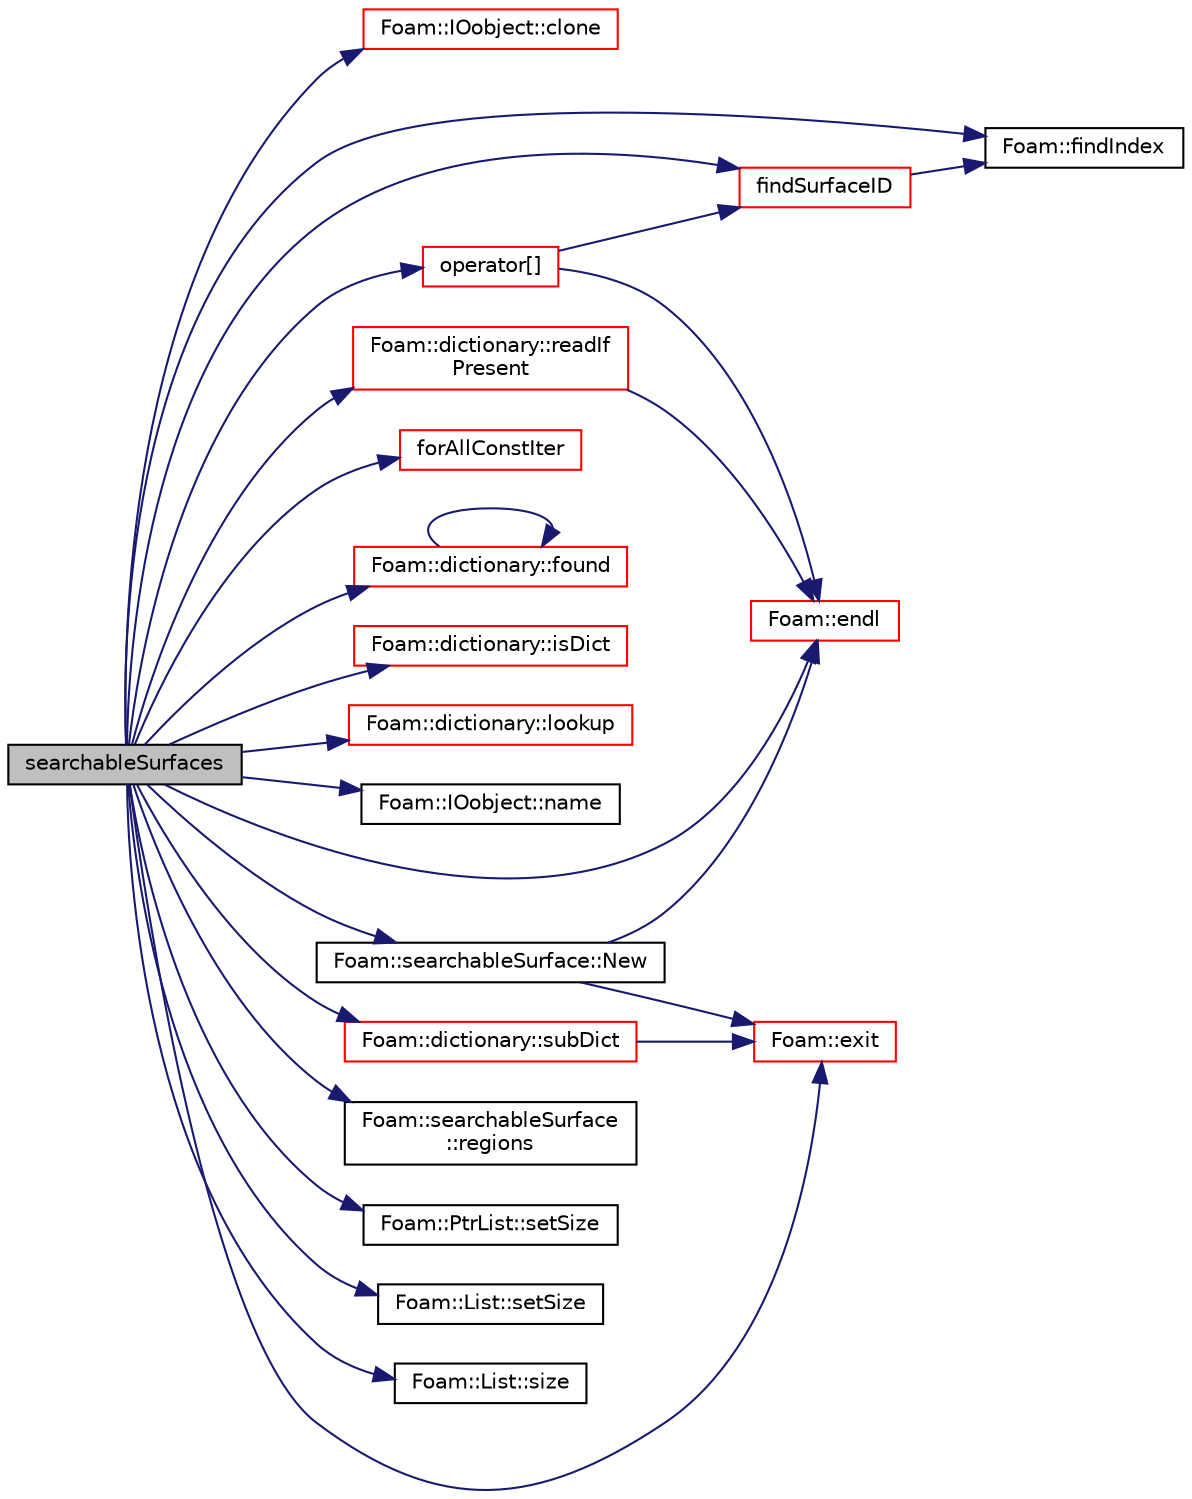 digraph "searchableSurfaces"
{
  bgcolor="transparent";
  edge [fontname="Helvetica",fontsize="10",labelfontname="Helvetica",labelfontsize="10"];
  node [fontname="Helvetica",fontsize="10",shape=record];
  rankdir="LR";
  Node2 [label="searchableSurfaces",height=0.2,width=0.4,color="black", fillcolor="grey75", style="filled", fontcolor="black"];
  Node2 -> Node3 [color="midnightblue",fontsize="10",style="solid",fontname="Helvetica"];
  Node3 [label="Foam::IOobject::clone",height=0.2,width=0.4,color="red",URL="$a27249.html#a2586aa9ac4b54cdfc2bb9ed7780d4602",tooltip="Clone. "];
  Node2 -> Node6 [color="midnightblue",fontsize="10",style="solid",fontname="Helvetica"];
  Node6 [label="Foam::endl",height=0.2,width=0.4,color="red",URL="$a21851.html#a2db8fe02a0d3909e9351bb4275b23ce4",tooltip="Add newline and flush stream. "];
  Node2 -> Node11 [color="midnightblue",fontsize="10",style="solid",fontname="Helvetica"];
  Node11 [label="Foam::exit",height=0.2,width=0.4,color="red",URL="$a21851.html#a06ca7250d8e89caf05243ec094843642"];
  Node2 -> Node58 [color="midnightblue",fontsize="10",style="solid",fontname="Helvetica"];
  Node58 [label="Foam::findIndex",height=0.2,width=0.4,color="black",URL="$a21851.html#ac16695f83f370df159eed19f92d095fb",tooltip="Find first occurence of given element and return index,. "];
  Node2 -> Node59 [color="midnightblue",fontsize="10",style="solid",fontname="Helvetica"];
  Node59 [label="findSurfaceID",height=0.2,width=0.4,color="red",URL="$a26381.html#af7fdead0bde1be31dbbcd7b3a826a0bc",tooltip="Find index of surface. Return -1 if not found. "];
  Node59 -> Node58 [color="midnightblue",fontsize="10",style="solid",fontname="Helvetica"];
  Node2 -> Node74 [color="midnightblue",fontsize="10",style="solid",fontname="Helvetica"];
  Node74 [label="forAllConstIter",height=0.2,width=0.4,color="red",URL="$a39311.html#ae21e2836509b0fa7f7cedf6493b11b09"];
  Node2 -> Node79 [color="midnightblue",fontsize="10",style="solid",fontname="Helvetica"];
  Node79 [label="Foam::dictionary::found",height=0.2,width=0.4,color="red",URL="$a27129.html#adcd3d5d43253006ef145e56b43025d28",tooltip="Search dictionary for given keyword. "];
  Node79 -> Node79 [color="midnightblue",fontsize="10",style="solid",fontname="Helvetica"];
  Node2 -> Node316 [color="midnightblue",fontsize="10",style="solid",fontname="Helvetica"];
  Node316 [label="Foam::dictionary::isDict",height=0.2,width=0.4,color="red",URL="$a27129.html#aa4cc2aee9215f116e05032ce430e102a",tooltip="Check if entry is a sub-dictionary. "];
  Node2 -> Node81 [color="midnightblue",fontsize="10",style="solid",fontname="Helvetica"];
  Node81 [label="Foam::dictionary::lookup",height=0.2,width=0.4,color="red",URL="$a27129.html#a6a0727fa523e48977e27348663def509",tooltip="Find and return an entry data stream. "];
  Node2 -> Node87 [color="midnightblue",fontsize="10",style="solid",fontname="Helvetica"];
  Node87 [label="Foam::IOobject::name",height=0.2,width=0.4,color="black",URL="$a27249.html#acc80e00a8ac919288fb55bd14cc88bf6",tooltip="Return name. "];
  Node2 -> Node317 [color="midnightblue",fontsize="10",style="solid",fontname="Helvetica"];
  Node317 [label="Foam::searchableSurface::New",height=0.2,width=0.4,color="black",URL="$a26369.html#a9dee63d319c83c226c226575d5f61084",tooltip="Return a reference to the selected searchableSurface. "];
  Node317 -> Node6 [color="midnightblue",fontsize="10",style="solid",fontname="Helvetica"];
  Node317 -> Node11 [color="midnightblue",fontsize="10",style="solid",fontname="Helvetica"];
  Node2 -> Node318 [color="midnightblue",fontsize="10",style="solid",fontname="Helvetica"];
  Node318 [label="operator[]",height=0.2,width=0.4,color="red",URL="$a26381.html#a7688f42df60462606ca8fa3ac04c8679",tooltip="Return const reference to searchableSurface by name. "];
  Node318 -> Node59 [color="midnightblue",fontsize="10",style="solid",fontname="Helvetica"];
  Node318 -> Node6 [color="midnightblue",fontsize="10",style="solid",fontname="Helvetica"];
  Node2 -> Node241 [color="midnightblue",fontsize="10",style="solid",fontname="Helvetica"];
  Node241 [label="Foam::dictionary::readIf\lPresent",height=0.2,width=0.4,color="red",URL="$a27129.html#ad4bd008e6ee208313f2c3a963ee1170d",tooltip="Find an entry if present, and assign to T. "];
  Node241 -> Node6 [color="midnightblue",fontsize="10",style="solid",fontname="Helvetica"];
  Node2 -> Node319 [color="midnightblue",fontsize="10",style="solid",fontname="Helvetica"];
  Node319 [label="Foam::searchableSurface\l::regions",height=0.2,width=0.4,color="black",URL="$a26369.html#a7ebf756bf55e688f61fab68366c6c950",tooltip="Names of regions. "];
  Node2 -> Node176 [color="midnightblue",fontsize="10",style="solid",fontname="Helvetica"];
  Node176 [label="Foam::PtrList::setSize",height=0.2,width=0.4,color="black",URL="$a27029.html#aedb985ffeaf1bdbfeccc2a8730405703",tooltip="Reset size of PtrList. If extending the PtrList, new entries are. "];
  Node2 -> Node63 [color="midnightblue",fontsize="10",style="solid",fontname="Helvetica"];
  Node63 [label="Foam::List::setSize",height=0.2,width=0.4,color="black",URL="$a26833.html#aedb985ffeaf1bdbfeccc2a8730405703",tooltip="Reset size of List. "];
  Node2 -> Node64 [color="midnightblue",fontsize="10",style="solid",fontname="Helvetica"];
  Node64 [label="Foam::List::size",height=0.2,width=0.4,color="black",URL="$a26833.html#a8a5f6fa29bd4b500caf186f60245b384",tooltip="Override size to be inconsistent with allocated storage. "];
  Node2 -> Node245 [color="midnightblue",fontsize="10",style="solid",fontname="Helvetica"];
  Node245 [label="Foam::dictionary::subDict",height=0.2,width=0.4,color="red",URL="$a27129.html#aaa26b5f2da6aff5a6a59af5407f1bf59",tooltip="Find and return a sub-dictionary. "];
  Node245 -> Node11 [color="midnightblue",fontsize="10",style="solid",fontname="Helvetica"];
}
